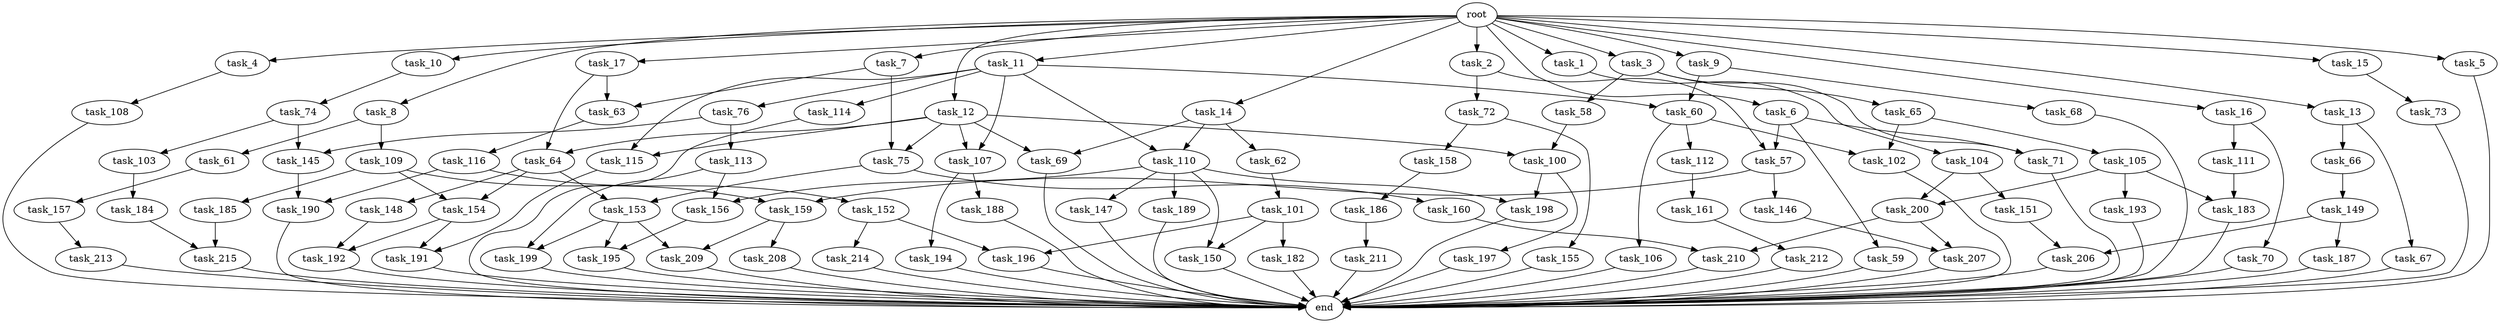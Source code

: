 digraph G {
  task_214 [size="8589934592.000000"];
  task_58 [size="1374389534.720000"];
  task_103 [size="5497558138.880000"];
  task_101 [size="4209067950.080000"];
  task_108 [size="3092376453.120000"];
  task_191 [size="1717986918.400000"];
  task_207 [size="1717986918.400000"];
  task_15 [size="10.240000"];
  task_3 [size="10.240000"];
  task_105 [size="773094113.280000"];
  task_190 [size="8589934592.000000"];
  task_195 [size="12799002542.080000"];
  task_154 [size="1546188226.560000"];
  task_73 [size="6957847019.520000"];
  task_209 [size="4552665333.760000"];
  task_210 [size="4552665333.760000"];
  task_16 [size="10.240000"];
  task_110 [size="3521873182.720000"];
  task_68 [size="343597383.680000"];
  task_61 [size="343597383.680000"];
  task_74 [size="5497558138.880000"];
  task_158 [size="4209067950.080000"];
  task_1 [size="10.240000"];
  task_185 [size="773094113.280000"];
  task_72 [size="5497558138.880000"];
  task_11 [size="10.240000"];
  task_156 [size="14087492730.880001"];
  task_100 [size="4552665333.760000"];
  task_62 [size="1374389534.720000"];
  task_107 [size="6356551598.080000"];
  task_2 [size="10.240000"];
  task_10 [size="10.240000"];
  task_66 [size="8589934592.000000"];
  task_187 [size="2147483648.000000"];
  task_109 [size="343597383.680000"];
  task_211 [size="2147483648.000000"];
  task_184 [size="1374389534.720000"];
  end [size="0.000000"];
  task_17 [size="10.240000"];
  task_147 [size="5497558138.880000"];
  task_114 [size="2147483648.000000"];
  task_155 [size="4209067950.080000"];
  task_67 [size="8589934592.000000"];
  task_150 [size="8589934592.000000"];
  task_197 [size="3092376453.120000"];
  task_157 [size="773094113.280000"];
  task_106 [size="1374389534.720000"];
  task_12 [size="10.240000"];
  task_146 [size="3092376453.120000"];
  task_194 [size="773094113.280000"];
  task_59 [size="1374389534.720000"];
  task_149 [size="8589934592.000000"];
  task_104 [size="8589934592.000000"];
  task_9 [size="10.240000"];
  task_64 [size="11166914969.600000"];
  task_148 [size="773094113.280000"];
  task_186 [size="773094113.280000"];
  task_183 [size="8332236554.240000"];
  task_159 [size="3865470566.400000"];
  task_160 [size="1374389534.720000"];
  task_192 [size="2147483648.000000"];
  task_69 [size="5583457484.800000"];
  task_57 [size="6871947673.600000"];
  task_196 [size="11682311045.120001"];
  task_65 [size="1374389534.720000"];
  task_212 [size="4209067950.080000"];
  task_198 [size="8589934592.000000"];
  task_206 [size="6356551598.080000"];
  task_13 [size="10.240000"];
  task_193 [size="6957847019.520000"];
  task_152 [size="3092376453.120000"];
  task_145 [size="10995116277.760000"];
  task_182 [size="3092376453.120000"];
  task_5 [size="10.240000"];
  task_189 [size="5497558138.880000"];
  task_76 [size="2147483648.000000"];
  task_115 [size="6356551598.080000"];
  task_8 [size="10.240000"];
  task_188 [size="773094113.280000"];
  task_14 [size="10.240000"];
  task_116 [size="773094113.280000"];
  task_4 [size="10.240000"];
  task_161 [size="5497558138.880000"];
  task_200 [size="7730941132.800000"];
  task_113 [size="5497558138.880000"];
  task_112 [size="1374389534.720000"];
  task_199 [size="12799002542.080000"];
  task_153 [size="2147483648.000000"];
  root [size="0.000000"];
  task_102 [size="2147483648.000000"];
  task_60 [size="2491081031.680000"];
  task_70 [size="343597383.680000"];
  task_6 [size="10.240000"];
  task_215 [size="2920577761.280000"];
  task_208 [size="343597383.680000"];
  task_213 [size="3092376453.120000"];
  task_111 [size="343597383.680000"];
  task_151 [size="773094113.280000"];
  task_63 [size="8332236554.240000"];
  task_7 [size="10.240000"];
  task_71 [size="2748779069.440000"];
  task_75 [size="5583457484.800000"];

  task_214 -> end [size="1.000000"];
  task_58 -> task_100 [size="33554432.000000"];
  task_103 -> task_184 [size="134217728.000000"];
  task_101 -> task_196 [size="301989888.000000"];
  task_101 -> task_150 [size="301989888.000000"];
  task_101 -> task_182 [size="301989888.000000"];
  task_108 -> end [size="1.000000"];
  task_191 -> end [size="1.000000"];
  task_207 -> end [size="1.000000"];
  task_15 -> task_73 [size="679477248.000000"];
  task_3 -> task_58 [size="134217728.000000"];
  task_3 -> task_71 [size="134217728.000000"];
  task_3 -> task_65 [size="134217728.000000"];
  task_105 -> task_193 [size="679477248.000000"];
  task_105 -> task_183 [size="679477248.000000"];
  task_105 -> task_200 [size="679477248.000000"];
  task_190 -> end [size="1.000000"];
  task_195 -> end [size="1.000000"];
  task_154 -> task_191 [size="134217728.000000"];
  task_154 -> task_192 [size="134217728.000000"];
  task_73 -> end [size="1.000000"];
  task_209 -> end [size="1.000000"];
  task_210 -> end [size="1.000000"];
  task_16 -> task_70 [size="33554432.000000"];
  task_16 -> task_111 [size="33554432.000000"];
  task_110 -> task_156 [size="536870912.000000"];
  task_110 -> task_198 [size="536870912.000000"];
  task_110 -> task_189 [size="536870912.000000"];
  task_110 -> task_150 [size="536870912.000000"];
  task_110 -> task_147 [size="536870912.000000"];
  task_68 -> end [size="1.000000"];
  task_61 -> task_157 [size="75497472.000000"];
  task_74 -> task_103 [size="536870912.000000"];
  task_74 -> task_145 [size="536870912.000000"];
  task_158 -> task_186 [size="75497472.000000"];
  task_1 -> task_104 [size="838860800.000000"];
  task_185 -> task_215 [size="209715200.000000"];
  task_72 -> task_155 [size="411041792.000000"];
  task_72 -> task_158 [size="411041792.000000"];
  task_11 -> task_60 [size="209715200.000000"];
  task_11 -> task_110 [size="209715200.000000"];
  task_11 -> task_107 [size="209715200.000000"];
  task_11 -> task_76 [size="209715200.000000"];
  task_11 -> task_115 [size="209715200.000000"];
  task_11 -> task_114 [size="209715200.000000"];
  task_156 -> task_195 [size="838860800.000000"];
  task_100 -> task_197 [size="301989888.000000"];
  task_100 -> task_198 [size="301989888.000000"];
  task_62 -> task_101 [size="411041792.000000"];
  task_107 -> task_194 [size="75497472.000000"];
  task_107 -> task_188 [size="75497472.000000"];
  task_2 -> task_72 [size="536870912.000000"];
  task_2 -> task_57 [size="536870912.000000"];
  task_10 -> task_74 [size="536870912.000000"];
  task_66 -> task_149 [size="838860800.000000"];
  task_187 -> end [size="1.000000"];
  task_109 -> task_154 [size="75497472.000000"];
  task_109 -> task_159 [size="75497472.000000"];
  task_109 -> task_185 [size="75497472.000000"];
  task_211 -> end [size="1.000000"];
  task_184 -> task_215 [size="75497472.000000"];
  task_17 -> task_63 [size="679477248.000000"];
  task_17 -> task_64 [size="679477248.000000"];
  task_147 -> end [size="1.000000"];
  task_114 -> end [size="1.000000"];
  task_155 -> end [size="1.000000"];
  task_67 -> end [size="1.000000"];
  task_150 -> end [size="1.000000"];
  task_197 -> end [size="1.000000"];
  task_157 -> task_213 [size="301989888.000000"];
  task_106 -> end [size="1.000000"];
  task_12 -> task_75 [size="411041792.000000"];
  task_12 -> task_107 [size="411041792.000000"];
  task_12 -> task_69 [size="411041792.000000"];
  task_12 -> task_100 [size="411041792.000000"];
  task_12 -> task_115 [size="411041792.000000"];
  task_12 -> task_64 [size="411041792.000000"];
  task_146 -> task_207 [size="134217728.000000"];
  task_194 -> end [size="1.000000"];
  task_59 -> end [size="1.000000"];
  task_149 -> task_187 [size="209715200.000000"];
  task_149 -> task_206 [size="209715200.000000"];
  task_104 -> task_200 [size="75497472.000000"];
  task_104 -> task_151 [size="75497472.000000"];
  task_9 -> task_60 [size="33554432.000000"];
  task_9 -> task_68 [size="33554432.000000"];
  task_64 -> task_153 [size="75497472.000000"];
  task_64 -> task_154 [size="75497472.000000"];
  task_64 -> task_148 [size="75497472.000000"];
  task_148 -> task_192 [size="75497472.000000"];
  task_186 -> task_211 [size="209715200.000000"];
  task_183 -> end [size="1.000000"];
  task_159 -> task_208 [size="33554432.000000"];
  task_159 -> task_209 [size="33554432.000000"];
  task_160 -> task_210 [size="411041792.000000"];
  task_192 -> end [size="1.000000"];
  task_69 -> end [size="1.000000"];
  task_57 -> task_146 [size="301989888.000000"];
  task_57 -> task_159 [size="301989888.000000"];
  task_196 -> end [size="1.000000"];
  task_65 -> task_105 [size="75497472.000000"];
  task_65 -> task_102 [size="75497472.000000"];
  task_212 -> end [size="1.000000"];
  task_198 -> end [size="1.000000"];
  task_206 -> end [size="1.000000"];
  task_13 -> task_66 [size="838860800.000000"];
  task_13 -> task_67 [size="838860800.000000"];
  task_193 -> end [size="1.000000"];
  task_152 -> task_214 [size="838860800.000000"];
  task_152 -> task_196 [size="838860800.000000"];
  task_145 -> task_190 [size="536870912.000000"];
  task_182 -> end [size="1.000000"];
  task_5 -> end [size="1.000000"];
  task_189 -> end [size="1.000000"];
  task_76 -> task_113 [size="536870912.000000"];
  task_76 -> task_145 [size="536870912.000000"];
  task_115 -> task_191 [size="33554432.000000"];
  task_8 -> task_61 [size="33554432.000000"];
  task_8 -> task_109 [size="33554432.000000"];
  task_188 -> end [size="1.000000"];
  task_14 -> task_62 [size="134217728.000000"];
  task_14 -> task_69 [size="134217728.000000"];
  task_14 -> task_110 [size="134217728.000000"];
  task_116 -> task_190 [size="301989888.000000"];
  task_116 -> task_152 [size="301989888.000000"];
  task_4 -> task_108 [size="301989888.000000"];
  task_161 -> task_212 [size="411041792.000000"];
  task_200 -> task_207 [size="33554432.000000"];
  task_200 -> task_210 [size="33554432.000000"];
  task_113 -> task_156 [size="838860800.000000"];
  task_113 -> task_199 [size="838860800.000000"];
  task_112 -> task_161 [size="536870912.000000"];
  task_199 -> end [size="1.000000"];
  task_153 -> task_199 [size="411041792.000000"];
  task_153 -> task_209 [size="411041792.000000"];
  task_153 -> task_195 [size="411041792.000000"];
  root -> task_8 [size="1.000000"];
  root -> task_9 [size="1.000000"];
  root -> task_16 [size="1.000000"];
  root -> task_14 [size="1.000000"];
  root -> task_6 [size="1.000000"];
  root -> task_4 [size="1.000000"];
  root -> task_5 [size="1.000000"];
  root -> task_1 [size="1.000000"];
  root -> task_13 [size="1.000000"];
  root -> task_15 [size="1.000000"];
  root -> task_11 [size="1.000000"];
  root -> task_3 [size="1.000000"];
  root -> task_12 [size="1.000000"];
  root -> task_2 [size="1.000000"];
  root -> task_10 [size="1.000000"];
  root -> task_7 [size="1.000000"];
  root -> task_17 [size="1.000000"];
  task_102 -> end [size="1.000000"];
  task_60 -> task_106 [size="134217728.000000"];
  task_60 -> task_102 [size="134217728.000000"];
  task_60 -> task_112 [size="134217728.000000"];
  task_70 -> end [size="1.000000"];
  task_6 -> task_57 [size="134217728.000000"];
  task_6 -> task_59 [size="134217728.000000"];
  task_6 -> task_71 [size="134217728.000000"];
  task_215 -> end [size="1.000000"];
  task_208 -> end [size="1.000000"];
  task_213 -> end [size="1.000000"];
  task_111 -> task_183 [size="134217728.000000"];
  task_151 -> task_206 [size="411041792.000000"];
  task_63 -> task_116 [size="75497472.000000"];
  task_7 -> task_63 [size="134217728.000000"];
  task_7 -> task_75 [size="134217728.000000"];
  task_71 -> end [size="1.000000"];
  task_75 -> task_153 [size="134217728.000000"];
  task_75 -> task_160 [size="134217728.000000"];
}
